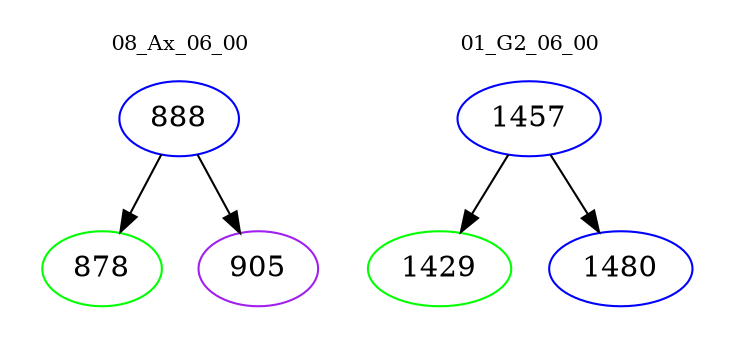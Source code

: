 digraph{
subgraph cluster_0 {
color = white
label = "08_Ax_06_00";
fontsize=10;
T0_888 [label="888", color="blue"]
T0_888 -> T0_878 [color="black"]
T0_878 [label="878", color="green"]
T0_888 -> T0_905 [color="black"]
T0_905 [label="905", color="purple"]
}
subgraph cluster_1 {
color = white
label = "01_G2_06_00";
fontsize=10;
T1_1457 [label="1457", color="blue"]
T1_1457 -> T1_1429 [color="black"]
T1_1429 [label="1429", color="green"]
T1_1457 -> T1_1480 [color="black"]
T1_1480 [label="1480", color="blue"]
}
}
